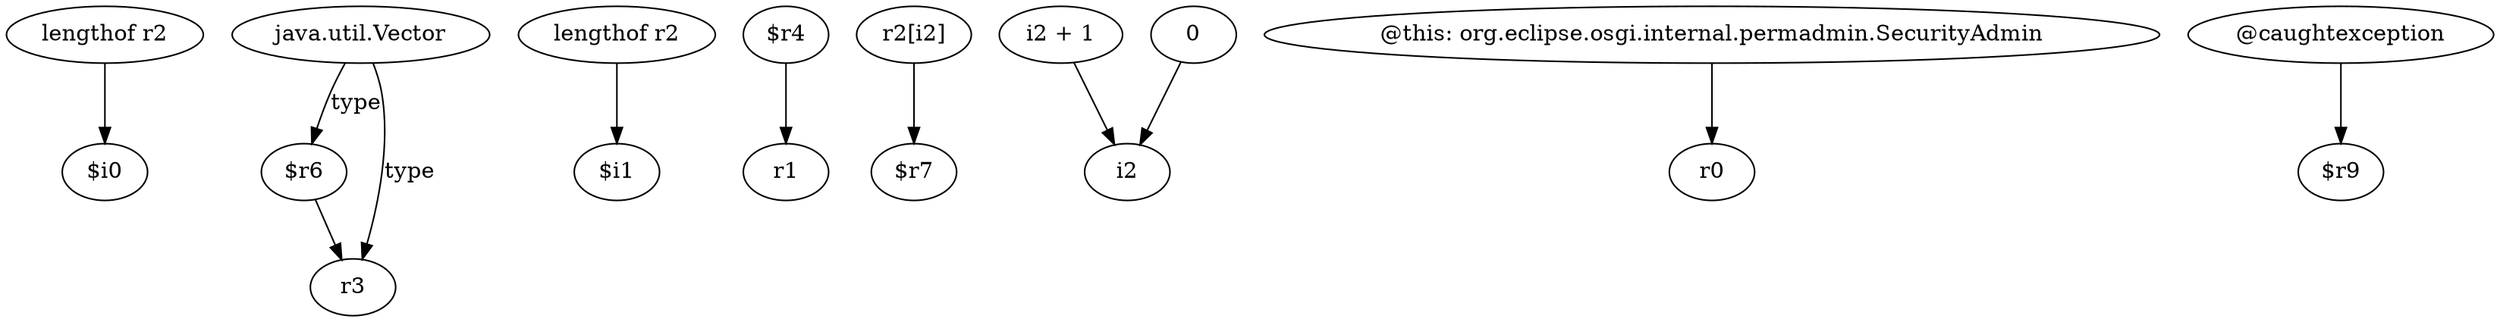 digraph g {
0[label="lengthof r2"]
1[label="$i0"]
0->1[label=""]
2[label="$r6"]
3[label="r3"]
2->3[label=""]
4[label="lengthof r2"]
5[label="$i1"]
4->5[label=""]
6[label="$r4"]
7[label="r1"]
6->7[label=""]
8[label="r2[i2]"]
9[label="$r7"]
8->9[label=""]
10[label="i2 + 1"]
11[label="i2"]
10->11[label=""]
12[label="@this: org.eclipse.osgi.internal.permadmin.SecurityAdmin"]
13[label="r0"]
12->13[label=""]
14[label="@caughtexception"]
15[label="$r9"]
14->15[label=""]
16[label="0"]
16->11[label=""]
17[label="java.util.Vector"]
17->2[label="type"]
17->3[label="type"]
}